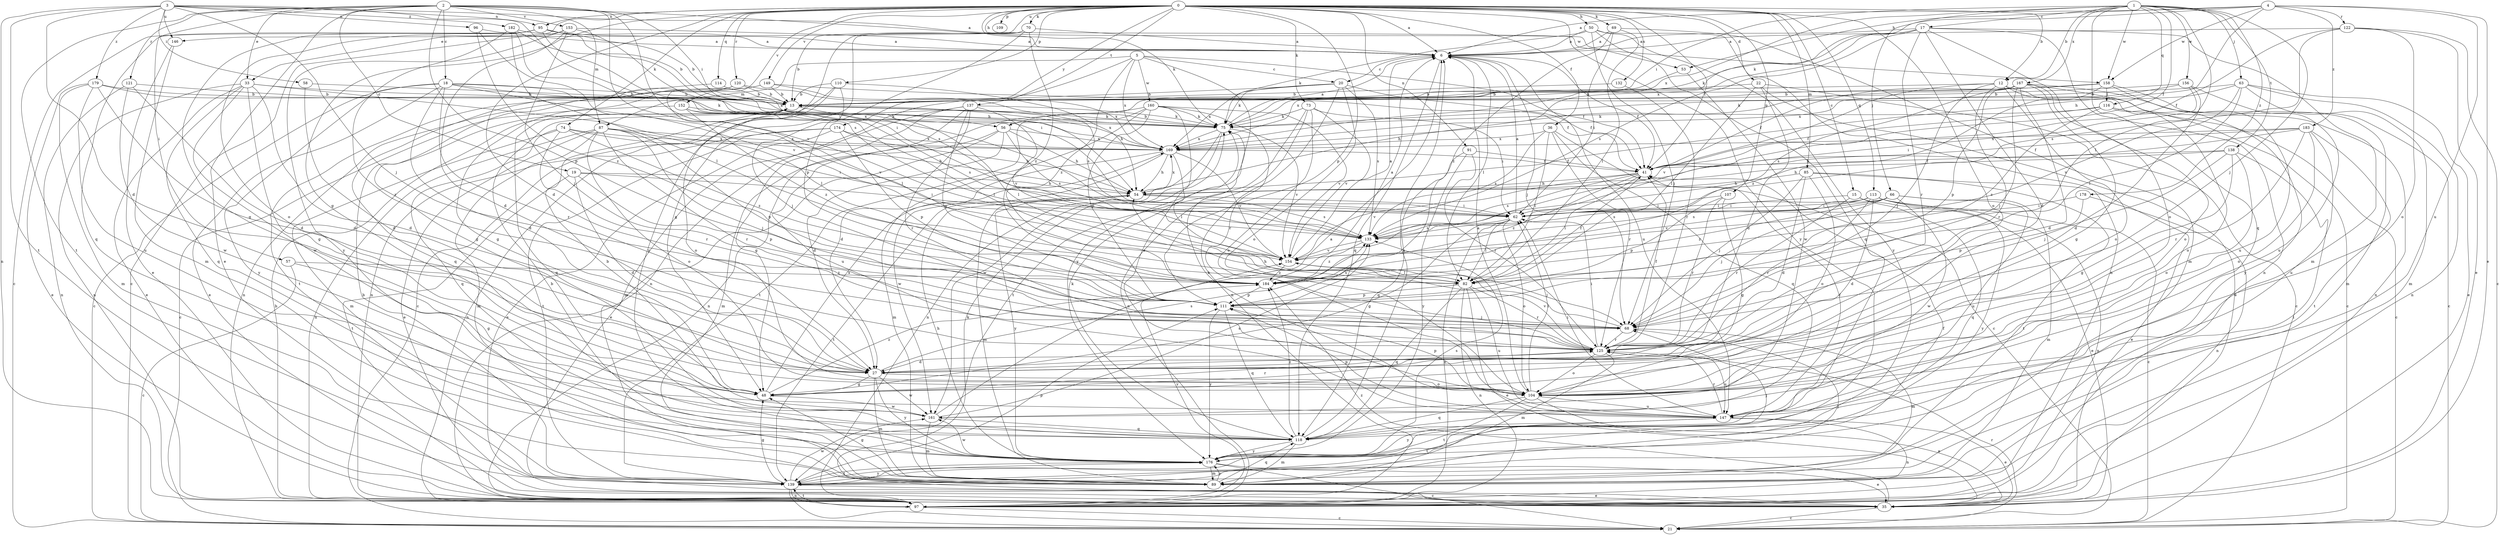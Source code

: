 strict digraph  {
0;
1;
2;
3;
4;
5;
6;
12;
13;
15;
17;
18;
19;
20;
21;
22;
27;
33;
35;
36;
41;
48;
50;
53;
54;
56;
57;
58;
62;
63;
66;
68;
69;
70;
73;
74;
75;
82;
85;
87;
89;
91;
95;
96;
97;
104;
107;
109;
110;
111;
113;
114;
116;
118;
120;
121;
122;
125;
132;
133;
137;
138;
139;
146;
147;
149;
152;
153;
154;
156;
158;
160;
161;
167;
169;
174;
176;
178;
179;
182;
183;
184;
0 -> 6  [label=a];
0 -> 12  [label=b];
0 -> 15  [label=c];
0 -> 22  [label=d];
0 -> 27  [label=d];
0 -> 33  [label=e];
0 -> 36  [label=f];
0 -> 41  [label=f];
0 -> 48  [label=g];
0 -> 50  [label=h];
0 -> 53  [label=h];
0 -> 69  [label=k];
0 -> 70  [label=k];
0 -> 73  [label=k];
0 -> 74  [label=k];
0 -> 75  [label=k];
0 -> 85  [label=m];
0 -> 91  [label=n];
0 -> 95  [label=n];
0 -> 104  [label=o];
0 -> 107  [label=p];
0 -> 109  [label=p];
0 -> 110  [label=p];
0 -> 111  [label=p];
0 -> 113  [label=q];
0 -> 114  [label=q];
0 -> 120  [label=r];
0 -> 132  [label=s];
0 -> 137  [label=t];
0 -> 146  [label=u];
0 -> 149  [label=v];
0 -> 152  [label=v];
0 -> 174  [label=y];
0 -> 176  [label=y];
1 -> 12  [label=b];
1 -> 17  [label=c];
1 -> 41  [label=f];
1 -> 56  [label=i];
1 -> 63  [label=j];
1 -> 66  [label=j];
1 -> 68  [label=j];
1 -> 82  [label=l];
1 -> 116  [label=q];
1 -> 118  [label=q];
1 -> 138  [label=t];
1 -> 156  [label=w];
1 -> 158  [label=w];
1 -> 167  [label=x];
1 -> 169  [label=x];
1 -> 178  [label=z];
2 -> 6  [label=a];
2 -> 18  [label=c];
2 -> 19  [label=c];
2 -> 33  [label=e];
2 -> 35  [label=e];
2 -> 56  [label=i];
2 -> 57  [label=i];
2 -> 87  [label=m];
2 -> 111  [label=p];
2 -> 121  [label=r];
2 -> 133  [label=s];
2 -> 139  [label=t];
2 -> 153  [label=v];
2 -> 154  [label=v];
3 -> 27  [label=d];
3 -> 58  [label=i];
3 -> 62  [label=i];
3 -> 68  [label=j];
3 -> 95  [label=n];
3 -> 96  [label=n];
3 -> 97  [label=n];
3 -> 139  [label=t];
3 -> 146  [label=u];
3 -> 158  [label=w];
3 -> 179  [label=z];
3 -> 182  [label=z];
4 -> 6  [label=a];
4 -> 35  [label=e];
4 -> 53  [label=h];
4 -> 54  [label=h];
4 -> 75  [label=k];
4 -> 122  [label=r];
4 -> 147  [label=u];
4 -> 158  [label=w];
4 -> 183  [label=z];
5 -> 20  [label=c];
5 -> 41  [label=f];
5 -> 87  [label=m];
5 -> 97  [label=n];
5 -> 160  [label=w];
5 -> 169  [label=x];
5 -> 176  [label=y];
5 -> 184  [label=z];
6 -> 20  [label=c];
6 -> 41  [label=f];
6 -> 68  [label=j];
6 -> 82  [label=l];
6 -> 118  [label=q];
6 -> 147  [label=u];
12 -> 13  [label=b];
12 -> 21  [label=c];
12 -> 68  [label=j];
12 -> 97  [label=n];
12 -> 104  [label=o];
12 -> 125  [label=r];
12 -> 154  [label=v];
13 -> 75  [label=k];
13 -> 82  [label=l];
13 -> 104  [label=o];
13 -> 118  [label=q];
13 -> 169  [label=x];
15 -> 35  [label=e];
15 -> 62  [label=i];
15 -> 118  [label=q];
15 -> 125  [label=r];
17 -> 6  [label=a];
17 -> 27  [label=d];
17 -> 75  [label=k];
17 -> 89  [label=m];
17 -> 97  [label=n];
17 -> 104  [label=o];
17 -> 125  [label=r];
17 -> 133  [label=s];
17 -> 169  [label=x];
18 -> 13  [label=b];
18 -> 21  [label=c];
18 -> 27  [label=d];
18 -> 35  [label=e];
18 -> 75  [label=k];
18 -> 125  [label=r];
18 -> 154  [label=v];
18 -> 169  [label=x];
18 -> 176  [label=y];
19 -> 27  [label=d];
19 -> 54  [label=h];
19 -> 62  [label=i];
19 -> 111  [label=p];
19 -> 139  [label=t];
20 -> 13  [label=b];
20 -> 41  [label=f];
20 -> 75  [label=k];
20 -> 97  [label=n];
20 -> 104  [label=o];
20 -> 133  [label=s];
20 -> 169  [label=x];
21 -> 125  [label=r];
22 -> 13  [label=b];
22 -> 21  [label=c];
22 -> 27  [label=d];
22 -> 35  [label=e];
22 -> 82  [label=l];
27 -> 48  [label=g];
27 -> 89  [label=m];
27 -> 104  [label=o];
27 -> 133  [label=s];
27 -> 161  [label=w];
27 -> 176  [label=y];
33 -> 13  [label=b];
33 -> 27  [label=d];
33 -> 35  [label=e];
33 -> 48  [label=g];
33 -> 82  [label=l];
33 -> 97  [label=n];
33 -> 118  [label=q];
33 -> 161  [label=w];
35 -> 21  [label=c];
35 -> 75  [label=k];
35 -> 184  [label=z];
36 -> 21  [label=c];
36 -> 82  [label=l];
36 -> 118  [label=q];
36 -> 125  [label=r];
36 -> 133  [label=s];
36 -> 169  [label=x];
41 -> 54  [label=h];
41 -> 82  [label=l];
41 -> 133  [label=s];
41 -> 154  [label=v];
41 -> 184  [label=z];
48 -> 125  [label=r];
48 -> 161  [label=w];
48 -> 169  [label=x];
48 -> 184  [label=z];
50 -> 6  [label=a];
50 -> 68  [label=j];
50 -> 75  [label=k];
50 -> 97  [label=n];
50 -> 118  [label=q];
50 -> 176  [label=y];
53 -> 161  [label=w];
53 -> 169  [label=x];
54 -> 62  [label=i];
54 -> 89  [label=m];
54 -> 133  [label=s];
54 -> 139  [label=t];
54 -> 169  [label=x];
54 -> 176  [label=y];
56 -> 27  [label=d];
56 -> 35  [label=e];
56 -> 54  [label=h];
56 -> 89  [label=m];
56 -> 133  [label=s];
56 -> 169  [label=x];
57 -> 21  [label=c];
57 -> 48  [label=g];
57 -> 184  [label=z];
58 -> 13  [label=b];
58 -> 27  [label=d];
62 -> 6  [label=a];
62 -> 48  [label=g];
62 -> 82  [label=l];
62 -> 97  [label=n];
62 -> 104  [label=o];
62 -> 133  [label=s];
63 -> 13  [label=b];
63 -> 35  [label=e];
63 -> 75  [label=k];
63 -> 82  [label=l];
63 -> 89  [label=m];
63 -> 97  [label=n];
63 -> 154  [label=v];
66 -> 62  [label=i];
66 -> 68  [label=j];
66 -> 89  [label=m];
66 -> 133  [label=s];
66 -> 147  [label=u];
66 -> 161  [label=w];
66 -> 184  [label=z];
68 -> 54  [label=h];
68 -> 89  [label=m];
68 -> 125  [label=r];
69 -> 6  [label=a];
69 -> 62  [label=i];
69 -> 82  [label=l];
69 -> 89  [label=m];
69 -> 184  [label=z];
70 -> 6  [label=a];
70 -> 13  [label=b];
70 -> 48  [label=g];
70 -> 111  [label=p];
70 -> 176  [label=y];
70 -> 184  [label=z];
73 -> 62  [label=i];
73 -> 75  [label=k];
73 -> 97  [label=n];
73 -> 104  [label=o];
73 -> 139  [label=t];
73 -> 154  [label=v];
74 -> 54  [label=h];
74 -> 89  [label=m];
74 -> 118  [label=q];
74 -> 125  [label=r];
74 -> 169  [label=x];
74 -> 184  [label=z];
75 -> 6  [label=a];
75 -> 13  [label=b];
75 -> 97  [label=n];
75 -> 154  [label=v];
75 -> 161  [label=w];
75 -> 169  [label=x];
82 -> 35  [label=e];
82 -> 41  [label=f];
82 -> 97  [label=n];
82 -> 111  [label=p];
82 -> 118  [label=q];
82 -> 125  [label=r];
82 -> 147  [label=u];
85 -> 27  [label=d];
85 -> 35  [label=e];
85 -> 54  [label=h];
85 -> 68  [label=j];
85 -> 104  [label=o];
85 -> 139  [label=t];
87 -> 35  [label=e];
87 -> 62  [label=i];
87 -> 68  [label=j];
87 -> 89  [label=m];
87 -> 97  [label=n];
87 -> 104  [label=o];
87 -> 111  [label=p];
87 -> 125  [label=r];
87 -> 169  [label=x];
89 -> 48  [label=g];
89 -> 68  [label=j];
89 -> 118  [label=q];
89 -> 176  [label=y];
91 -> 41  [label=f];
91 -> 118  [label=q];
91 -> 125  [label=r];
91 -> 176  [label=y];
95 -> 6  [label=a];
95 -> 13  [label=b];
95 -> 21  [label=c];
95 -> 48  [label=g];
95 -> 54  [label=h];
95 -> 62  [label=i];
95 -> 104  [label=o];
95 -> 118  [label=q];
96 -> 6  [label=a];
96 -> 154  [label=v];
96 -> 184  [label=z];
97 -> 13  [label=b];
97 -> 21  [label=c];
97 -> 139  [label=t];
97 -> 154  [label=v];
104 -> 6  [label=a];
104 -> 35  [label=e];
104 -> 62  [label=i];
104 -> 111  [label=p];
104 -> 118  [label=q];
104 -> 139  [label=t];
104 -> 147  [label=u];
107 -> 48  [label=g];
107 -> 62  [label=i];
107 -> 111  [label=p];
107 -> 125  [label=r];
110 -> 13  [label=b];
110 -> 21  [label=c];
110 -> 54  [label=h];
110 -> 68  [label=j];
110 -> 97  [label=n];
111 -> 68  [label=j];
111 -> 118  [label=q];
111 -> 133  [label=s];
111 -> 176  [label=y];
113 -> 21  [label=c];
113 -> 27  [label=d];
113 -> 62  [label=i];
113 -> 97  [label=n];
113 -> 125  [label=r];
113 -> 133  [label=s];
113 -> 154  [label=v];
113 -> 176  [label=y];
114 -> 13  [label=b];
114 -> 118  [label=q];
116 -> 21  [label=c];
116 -> 41  [label=f];
116 -> 75  [label=k];
116 -> 104  [label=o];
116 -> 184  [label=z];
118 -> 6  [label=a];
118 -> 75  [label=k];
118 -> 89  [label=m];
118 -> 176  [label=y];
118 -> 184  [label=z];
120 -> 13  [label=b];
120 -> 48  [label=g];
120 -> 82  [label=l];
120 -> 133  [label=s];
120 -> 139  [label=t];
121 -> 13  [label=b];
121 -> 27  [label=d];
121 -> 97  [label=n];
121 -> 161  [label=w];
122 -> 6  [label=a];
122 -> 21  [label=c];
122 -> 35  [label=e];
122 -> 41  [label=f];
122 -> 104  [label=o];
122 -> 133  [label=s];
125 -> 27  [label=d];
125 -> 41  [label=f];
125 -> 62  [label=i];
125 -> 89  [label=m];
125 -> 104  [label=o];
125 -> 147  [label=u];
125 -> 154  [label=v];
132 -> 13  [label=b];
132 -> 125  [label=r];
133 -> 154  [label=v];
133 -> 184  [label=z];
137 -> 48  [label=g];
137 -> 75  [label=k];
137 -> 89  [label=m];
137 -> 111  [label=p];
137 -> 125  [label=r];
137 -> 147  [label=u];
137 -> 154  [label=v];
138 -> 41  [label=f];
138 -> 48  [label=g];
138 -> 54  [label=h];
138 -> 68  [label=j];
138 -> 104  [label=o];
138 -> 139  [label=t];
139 -> 13  [label=b];
139 -> 21  [label=c];
139 -> 35  [label=e];
139 -> 41  [label=f];
139 -> 48  [label=g];
139 -> 97  [label=n];
139 -> 111  [label=p];
139 -> 161  [label=w];
139 -> 176  [label=y];
146 -> 35  [label=e];
146 -> 89  [label=m];
147 -> 35  [label=e];
147 -> 41  [label=f];
147 -> 62  [label=i];
147 -> 75  [label=k];
147 -> 97  [label=n];
147 -> 111  [label=p];
147 -> 125  [label=r];
147 -> 139  [label=t];
147 -> 176  [label=y];
149 -> 13  [label=b];
149 -> 41  [label=f];
149 -> 48  [label=g];
149 -> 97  [label=n];
149 -> 169  [label=x];
152 -> 21  [label=c];
152 -> 75  [label=k];
152 -> 82  [label=l];
152 -> 133  [label=s];
152 -> 184  [label=z];
153 -> 6  [label=a];
153 -> 21  [label=c];
153 -> 27  [label=d];
153 -> 68  [label=j];
153 -> 133  [label=s];
153 -> 176  [label=y];
154 -> 6  [label=a];
154 -> 68  [label=j];
154 -> 82  [label=l];
154 -> 184  [label=z];
156 -> 13  [label=b];
156 -> 27  [label=d];
156 -> 62  [label=i];
156 -> 147  [label=u];
156 -> 169  [label=x];
158 -> 13  [label=b];
158 -> 21  [label=c];
158 -> 41  [label=f];
158 -> 147  [label=u];
158 -> 184  [label=z];
158 -> 116  [label=l];
160 -> 27  [label=d];
160 -> 75  [label=k];
160 -> 97  [label=n];
160 -> 104  [label=o];
160 -> 111  [label=p];
160 -> 125  [label=r];
160 -> 139  [label=t];
160 -> 154  [label=v];
161 -> 6  [label=a];
161 -> 13  [label=b];
161 -> 89  [label=m];
161 -> 118  [label=q];
161 -> 133  [label=s];
167 -> 13  [label=b];
167 -> 27  [label=d];
167 -> 48  [label=g];
167 -> 54  [label=h];
167 -> 68  [label=j];
167 -> 89  [label=m];
167 -> 104  [label=o];
167 -> 111  [label=p];
167 -> 133  [label=s];
167 -> 176  [label=y];
169 -> 41  [label=f];
169 -> 54  [label=h];
169 -> 82  [label=l];
169 -> 89  [label=m];
169 -> 154  [label=v];
169 -> 161  [label=w];
174 -> 35  [label=e];
174 -> 54  [label=h];
174 -> 97  [label=n];
174 -> 111  [label=p];
174 -> 139  [label=t];
174 -> 169  [label=x];
176 -> 13  [label=b];
176 -> 21  [label=c];
176 -> 35  [label=e];
176 -> 54  [label=h];
176 -> 68  [label=j];
176 -> 89  [label=m];
176 -> 133  [label=s];
176 -> 139  [label=t];
176 -> 161  [label=w];
178 -> 62  [label=i];
178 -> 97  [label=n];
178 -> 111  [label=p];
179 -> 13  [label=b];
179 -> 27  [label=d];
179 -> 35  [label=e];
179 -> 75  [label=k];
179 -> 89  [label=m];
179 -> 147  [label=u];
182 -> 6  [label=a];
182 -> 13  [label=b];
182 -> 62  [label=i];
182 -> 82  [label=l];
182 -> 125  [label=r];
183 -> 41  [label=f];
183 -> 54  [label=h];
183 -> 104  [label=o];
183 -> 125  [label=r];
183 -> 139  [label=t];
183 -> 147  [label=u];
183 -> 169  [label=x];
184 -> 6  [label=a];
184 -> 111  [label=p];
}
